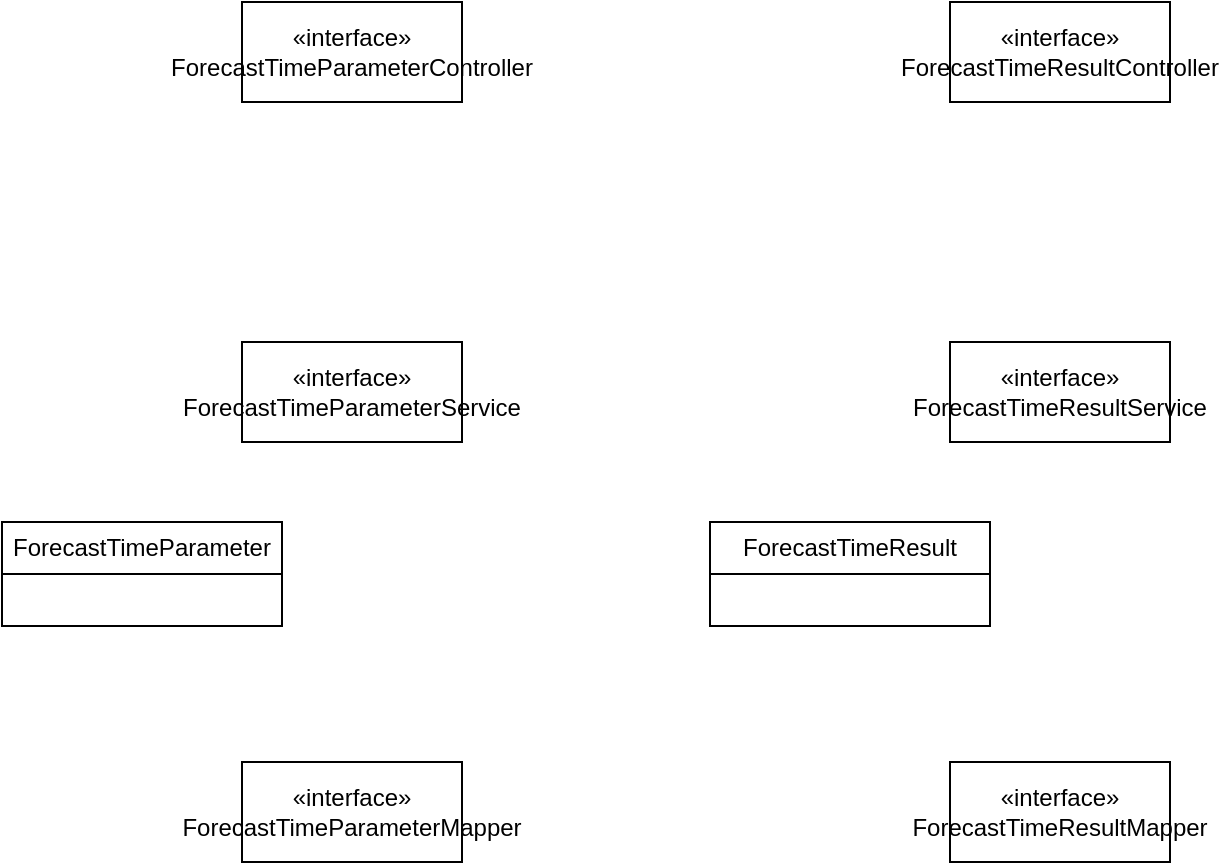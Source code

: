 <mxfile version="21.6.8" type="github">
  <diagram name="第 1 页" id="y5dUCy3_ABz89nuh01LU">
    <mxGraphModel dx="1379" dy="796" grid="1" gridSize="10" guides="1" tooltips="1" connect="1" arrows="1" fold="1" page="1" pageScale="1" pageWidth="827" pageHeight="1169" math="0" shadow="0">
      <root>
        <mxCell id="0" />
        <mxCell id="1" parent="0" />
        <mxCell id="Donbep2easwKohclI7Jl-1" value="«interface»&lt;br&gt;ForecastTimeParameterController" style="html=1;whiteSpace=wrap;" vertex="1" parent="1">
          <mxGeometry x="180" y="110" width="110" height="50" as="geometry" />
        </mxCell>
        <mxCell id="Donbep2easwKohclI7Jl-2" value="«interface»&lt;br&gt;ForecastTimeParameterService" style="html=1;whiteSpace=wrap;" vertex="1" parent="1">
          <mxGeometry x="180" y="280" width="110" height="50" as="geometry" />
        </mxCell>
        <mxCell id="Donbep2easwKohclI7Jl-3" value="«interface»&lt;br&gt;ForecastTimeParameterMapper" style="html=1;whiteSpace=wrap;" vertex="1" parent="1">
          <mxGeometry x="180" y="490" width="110" height="50" as="geometry" />
        </mxCell>
        <mxCell id="Donbep2easwKohclI7Jl-4" value="ForecastTimeParameter" style="swimlane;fontStyle=0;childLayout=stackLayout;horizontal=1;startSize=26;fillColor=none;horizontalStack=0;resizeParent=1;resizeParentMax=0;resizeLast=0;collapsible=1;marginBottom=0;whiteSpace=wrap;html=1;" vertex="1" parent="1">
          <mxGeometry x="60" y="370" width="140" height="52" as="geometry" />
        </mxCell>
        <mxCell id="Donbep2easwKohclI7Jl-5" value="&amp;nbsp;" style="text;strokeColor=none;fillColor=none;align=left;verticalAlign=top;spacingLeft=4;spacingRight=4;overflow=hidden;rotatable=0;points=[[0,0.5],[1,0.5]];portConstraint=eastwest;whiteSpace=wrap;html=1;" vertex="1" parent="Donbep2easwKohclI7Jl-4">
          <mxGeometry y="26" width="140" height="26" as="geometry" />
        </mxCell>
        <mxCell id="Donbep2easwKohclI7Jl-8" value="«interface»&lt;br&gt;ForecastTimeResultController" style="html=1;whiteSpace=wrap;" vertex="1" parent="1">
          <mxGeometry x="534" y="110" width="110" height="50" as="geometry" />
        </mxCell>
        <mxCell id="Donbep2easwKohclI7Jl-9" value="«interface»&lt;br&gt;ForecastTimeResultService" style="html=1;whiteSpace=wrap;" vertex="1" parent="1">
          <mxGeometry x="534" y="280" width="110" height="50" as="geometry" />
        </mxCell>
        <mxCell id="Donbep2easwKohclI7Jl-10" value="«interface»&lt;br&gt;ForecastTimeResultMapper" style="html=1;whiteSpace=wrap;" vertex="1" parent="1">
          <mxGeometry x="534" y="490" width="110" height="50" as="geometry" />
        </mxCell>
        <mxCell id="Donbep2easwKohclI7Jl-11" value="ForecastTimeResult" style="swimlane;fontStyle=0;childLayout=stackLayout;horizontal=1;startSize=26;fillColor=none;horizontalStack=0;resizeParent=1;resizeParentMax=0;resizeLast=0;collapsible=1;marginBottom=0;whiteSpace=wrap;html=1;" vertex="1" parent="1">
          <mxGeometry x="414" y="370" width="140" height="52" as="geometry" />
        </mxCell>
        <mxCell id="Donbep2easwKohclI7Jl-12" value="&amp;nbsp;" style="text;strokeColor=none;fillColor=none;align=left;verticalAlign=top;spacingLeft=4;spacingRight=4;overflow=hidden;rotatable=0;points=[[0,0.5],[1,0.5]];portConstraint=eastwest;whiteSpace=wrap;html=1;" vertex="1" parent="Donbep2easwKohclI7Jl-11">
          <mxGeometry y="26" width="140" height="26" as="geometry" />
        </mxCell>
      </root>
    </mxGraphModel>
  </diagram>
</mxfile>
